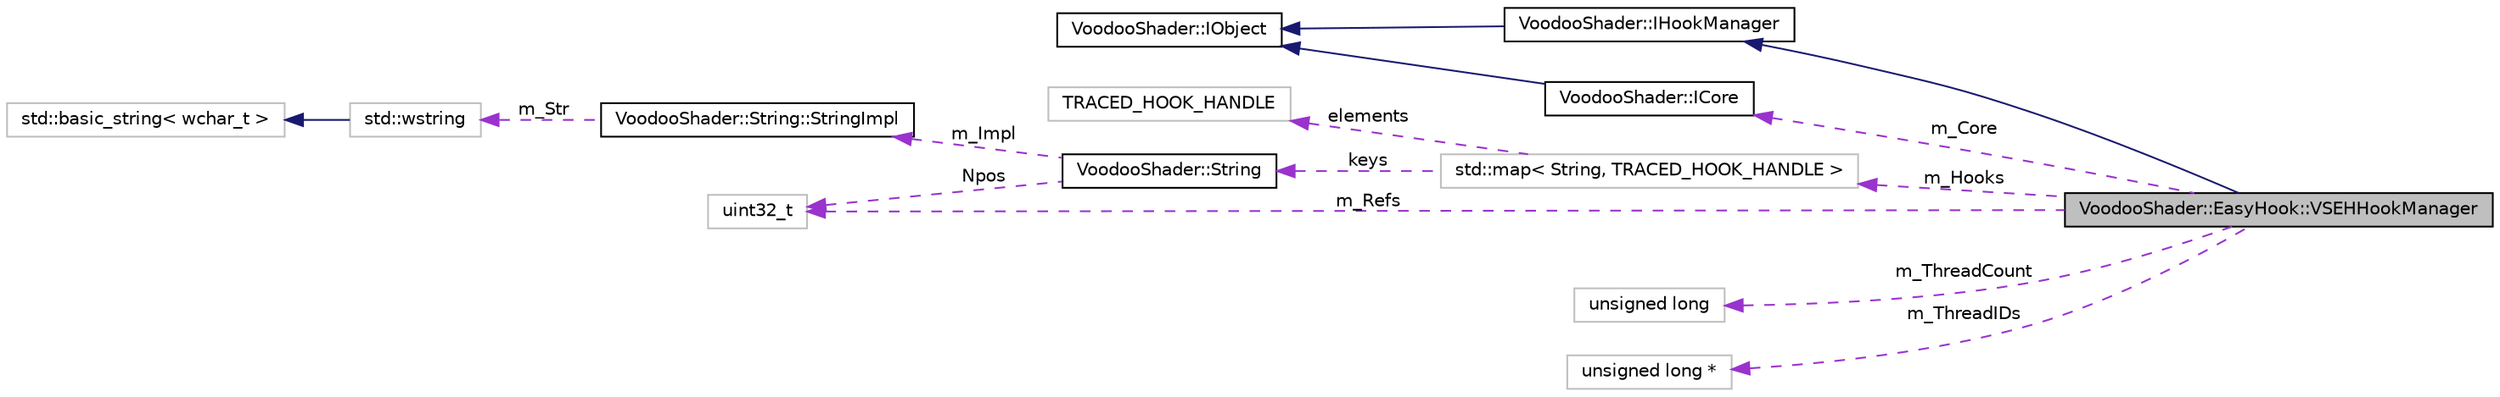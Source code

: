 digraph G
{
  edge [fontname="Helvetica",fontsize="10",labelfontname="Helvetica",labelfontsize="10"];
  node [fontname="Helvetica",fontsize="10",shape=record];
  rankdir="LR";
  Node1 [label="VoodooShader::EasyHook::VSEHHookManager",height=0.2,width=0.4,color="black", fillcolor="grey75", style="filled" fontcolor="black"];
  Node2 -> Node1 [dir="back",color="midnightblue",fontsize="10",style="solid",fontname="Helvetica"];
  Node2 [label="VoodooShader::IHookManager",height=0.2,width=0.4,color="black", fillcolor="white", style="filled",URL="$class_voodoo_shader_1_1_i_hook_manager.html",tooltip="Defines the interface for handling function-level hooks, redirecting existing functions and calls int..."];
  Node3 -> Node2 [dir="back",color="midnightblue",fontsize="10",style="solid",fontname="Helvetica"];
  Node3 [label="VoodooShader::IObject",height=0.2,width=0.4,color="black", fillcolor="white", style="filled",URL="$class_voodoo_shader_1_1_i_object.html",tooltip="Defines a simple interface all Voodoo objects from dynamic modules must inherit."];
  Node4 -> Node1 [dir="back",color="darkorchid3",fontsize="10",style="dashed",label=" m_Hooks" ,fontname="Helvetica"];
  Node4 [label="std::map\< String, TRACED_HOOK_HANDLE \>",height=0.2,width=0.4,color="grey75", fillcolor="white", style="filled"];
  Node5 -> Node4 [dir="back",color="darkorchid3",fontsize="10",style="dashed",label=" elements" ,fontname="Helvetica"];
  Node5 [label="TRACED_HOOK_HANDLE",height=0.2,width=0.4,color="grey75", fillcolor="white", style="filled"];
  Node6 -> Node4 [dir="back",color="darkorchid3",fontsize="10",style="dashed",label=" keys" ,fontname="Helvetica"];
  Node6 [label="VoodooShader::String",height=0.2,width=0.4,color="black", fillcolor="white", style="filled",URL="$class_voodoo_shader_1_1_string.html",tooltip="Voodoo internal string class, providing constant and compiler-safe string passing between various mod..."];
  Node7 -> Node6 [dir="back",color="darkorchid3",fontsize="10",style="dashed",label=" m_Impl" ,fontname="Helvetica"];
  Node7 [label="VoodooShader::String::StringImpl",height=0.2,width=0.4,color="black", fillcolor="white", style="filled",URL="$class_voodoo_shader_1_1_string_1_1_string_impl.html"];
  Node8 -> Node7 [dir="back",color="darkorchid3",fontsize="10",style="dashed",label=" m_Str" ,fontname="Helvetica"];
  Node8 [label="std::wstring",height=0.2,width=0.4,color="grey75", fillcolor="white", style="filled",tooltip="STL class."];
  Node9 -> Node8 [dir="back",color="midnightblue",fontsize="10",style="solid",fontname="Helvetica"];
  Node9 [label="std::basic_string\< wchar_t \>",height=0.2,width=0.4,color="grey75", fillcolor="white", style="filled",tooltip="STL class."];
  Node10 -> Node6 [dir="back",color="darkorchid3",fontsize="10",style="dashed",label=" Npos" ,fontname="Helvetica"];
  Node10 [label="uint32_t",height=0.2,width=0.4,color="grey75", fillcolor="white", style="filled"];
  Node11 -> Node1 [dir="back",color="darkorchid3",fontsize="10",style="dashed",label=" m_ThreadCount" ,fontname="Helvetica"];
  Node11 [label="unsigned long",height=0.2,width=0.4,color="grey75", fillcolor="white", style="filled"];
  Node10 -> Node1 [dir="back",color="darkorchid3",fontsize="10",style="dashed",label=" m_Refs" ,fontname="Helvetica"];
  Node12 -> Node1 [dir="back",color="darkorchid3",fontsize="10",style="dashed",label=" m_ThreadIDs" ,fontname="Helvetica"];
  Node12 [label="unsigned long *",height=0.2,width=0.4,color="grey75", fillcolor="white", style="filled"];
  Node13 -> Node1 [dir="back",color="darkorchid3",fontsize="10",style="dashed",label=" m_Core" ,fontname="Helvetica"];
  Node13 [label="VoodooShader::ICore",height=0.2,width=0.4,color="black", fillcolor="white", style="filled",URL="$class_voodoo_shader_1_1_i_core.html",tooltip="ICore engine class for the Voodoo Shader Framework."];
  Node3 -> Node13 [dir="back",color="midnightblue",fontsize="10",style="solid",fontname="Helvetica"];
}
